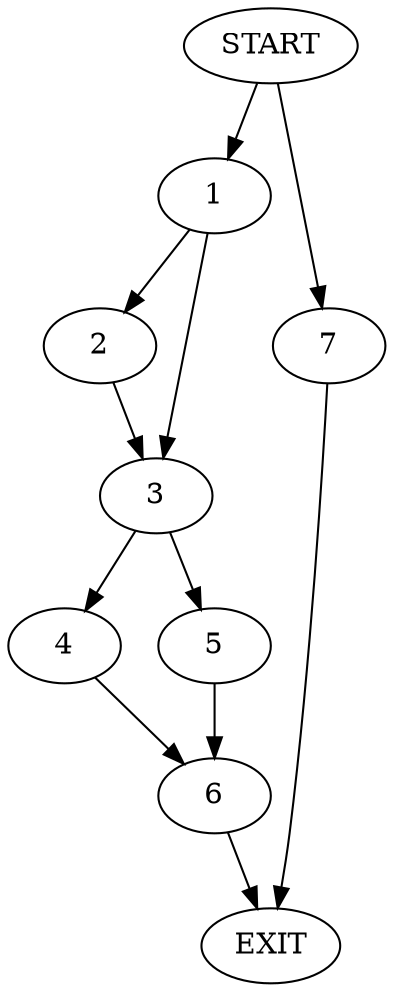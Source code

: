 digraph {
0 [label="START"]
8 [label="EXIT"]
0 -> 1
1 -> 2
1 -> 3
3 -> 4
3 -> 5
2 -> 3
5 -> 6
4 -> 6
6 -> 8
0 -> 7
7 -> 8
}
